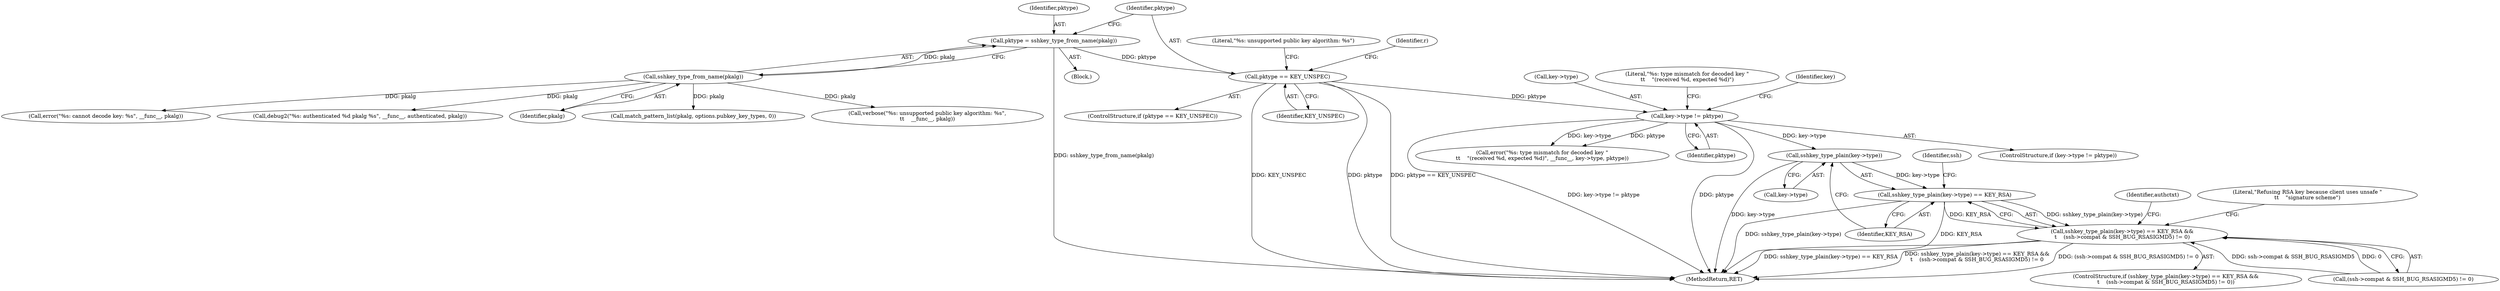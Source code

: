 digraph "0_src_779974d35b4859c07bc3cb8a12c74b43b0a7d1e0_1@pointer" {
"1000258" [label="(Call,sshkey_type_plain(key->type))"];
"1000241" [label="(Call,key->type != pktype)"];
"1000204" [label="(Call,pktype == KEY_UNSPEC)"];
"1000199" [label="(Call,pktype = sshkey_type_from_name(pkalg))"];
"1000201" [label="(Call,sshkey_type_from_name(pkalg))"];
"1000257" [label="(Call,sshkey_type_plain(key->type) == KEY_RSA)"];
"1000256" [label="(Call,sshkey_type_plain(key->type) == KEY_RSA &&\n\t    (ssh->compat & SSH_BUG_RSASIGMD5) != 0)"];
"1000266" [label="(Identifier,ssh)"];
"1000242" [label="(Call,key->type)"];
"1000276" [label="(Identifier,authctxt)"];
"1000256" [label="(Call,sshkey_type_plain(key->type) == KEY_RSA &&\n\t    (ssh->compat & SSH_BUG_RSASIGMD5) != 0)"];
"1000203" [label="(ControlStructure,if (pktype == KEY_UNSPEC))"];
"1000648" [label="(Call,debug2(\"%s: authenticated %d pkalg %s\", __func__, authenticated, pkalg))"];
"1000201" [label="(Call,sshkey_type_from_name(pkalg))"];
"1000669" [label="(MethodReturn,RET)"];
"1000262" [label="(Identifier,KEY_RSA)"];
"1000272" [label="(Literal,\"Refusing RSA key because client uses unsafe \"\n\t\t    \"signature scheme\")"];
"1000257" [label="(Call,sshkey_type_plain(key->type) == KEY_RSA)"];
"1000255" [label="(ControlStructure,if (sshkey_type_plain(key->type) == KEY_RSA &&\n\t    (ssh->compat & SSH_BUG_RSASIGMD5) != 0))"];
"1000247" [label="(Call,error(\"%s: type mismatch for decoded key \"\n\t\t    \"(received %d, expected %d)\", __func__, key->type, pktype))"];
"1000206" [label="(Identifier,KEY_UNSPEC)"];
"1000259" [label="(Call,key->type)"];
"1000240" [label="(ControlStructure,if (key->type != pktype))"];
"1000209" [label="(Literal,\"%s: unsupported public key algorithm: %s\")"];
"1000200" [label="(Identifier,pktype)"];
"1000202" [label="(Identifier,pkalg)"];
"1000258" [label="(Call,sshkey_type_plain(key->type))"];
"1000248" [label="(Literal,\"%s: type mismatch for decoded key \"\n\t\t    \"(received %d, expected %d)\")"];
"1000286" [label="(Call,match_pattern_list(pkalg, options.pubkey_key_types, 0))"];
"1000241" [label="(Call,key->type != pktype)"];
"1000205" [label="(Identifier,pktype)"];
"1000245" [label="(Identifier,pktype)"];
"1000107" [label="(Block,)"];
"1000260" [label="(Identifier,key)"];
"1000263" [label="(Call,(ssh->compat & SSH_BUG_RSASIGMD5) != 0)"];
"1000199" [label="(Call,pktype = sshkey_type_from_name(pkalg))"];
"1000208" [label="(Call,verbose(\"%s: unsupported public key algorithm: %s\",\n\t\t    __func__, pkalg))"];
"1000204" [label="(Call,pktype == KEY_UNSPEC)"];
"1000216" [label="(Identifier,r)"];
"1000235" [label="(Call,error(\"%s: cannot decode key: %s\", __func__, pkalg))"];
"1000258" -> "1000257"  [label="AST: "];
"1000258" -> "1000259"  [label="CFG: "];
"1000259" -> "1000258"  [label="AST: "];
"1000262" -> "1000258"  [label="CFG: "];
"1000258" -> "1000669"  [label="DDG: key->type"];
"1000258" -> "1000257"  [label="DDG: key->type"];
"1000241" -> "1000258"  [label="DDG: key->type"];
"1000241" -> "1000240"  [label="AST: "];
"1000241" -> "1000245"  [label="CFG: "];
"1000242" -> "1000241"  [label="AST: "];
"1000245" -> "1000241"  [label="AST: "];
"1000248" -> "1000241"  [label="CFG: "];
"1000260" -> "1000241"  [label="CFG: "];
"1000241" -> "1000669"  [label="DDG: pktype"];
"1000241" -> "1000669"  [label="DDG: key->type != pktype"];
"1000204" -> "1000241"  [label="DDG: pktype"];
"1000241" -> "1000247"  [label="DDG: key->type"];
"1000241" -> "1000247"  [label="DDG: pktype"];
"1000204" -> "1000203"  [label="AST: "];
"1000204" -> "1000206"  [label="CFG: "];
"1000205" -> "1000204"  [label="AST: "];
"1000206" -> "1000204"  [label="AST: "];
"1000209" -> "1000204"  [label="CFG: "];
"1000216" -> "1000204"  [label="CFG: "];
"1000204" -> "1000669"  [label="DDG: KEY_UNSPEC"];
"1000204" -> "1000669"  [label="DDG: pktype"];
"1000204" -> "1000669"  [label="DDG: pktype == KEY_UNSPEC"];
"1000199" -> "1000204"  [label="DDG: pktype"];
"1000199" -> "1000107"  [label="AST: "];
"1000199" -> "1000201"  [label="CFG: "];
"1000200" -> "1000199"  [label="AST: "];
"1000201" -> "1000199"  [label="AST: "];
"1000205" -> "1000199"  [label="CFG: "];
"1000199" -> "1000669"  [label="DDG: sshkey_type_from_name(pkalg)"];
"1000201" -> "1000199"  [label="DDG: pkalg"];
"1000201" -> "1000202"  [label="CFG: "];
"1000202" -> "1000201"  [label="AST: "];
"1000201" -> "1000208"  [label="DDG: pkalg"];
"1000201" -> "1000235"  [label="DDG: pkalg"];
"1000201" -> "1000286"  [label="DDG: pkalg"];
"1000201" -> "1000648"  [label="DDG: pkalg"];
"1000257" -> "1000256"  [label="AST: "];
"1000257" -> "1000262"  [label="CFG: "];
"1000262" -> "1000257"  [label="AST: "];
"1000266" -> "1000257"  [label="CFG: "];
"1000256" -> "1000257"  [label="CFG: "];
"1000257" -> "1000669"  [label="DDG: sshkey_type_plain(key->type)"];
"1000257" -> "1000669"  [label="DDG: KEY_RSA"];
"1000257" -> "1000256"  [label="DDG: sshkey_type_plain(key->type)"];
"1000257" -> "1000256"  [label="DDG: KEY_RSA"];
"1000256" -> "1000255"  [label="AST: "];
"1000256" -> "1000263"  [label="CFG: "];
"1000263" -> "1000256"  [label="AST: "];
"1000272" -> "1000256"  [label="CFG: "];
"1000276" -> "1000256"  [label="CFG: "];
"1000256" -> "1000669"  [label="DDG: (ssh->compat & SSH_BUG_RSASIGMD5) != 0"];
"1000256" -> "1000669"  [label="DDG: sshkey_type_plain(key->type) == KEY_RSA"];
"1000256" -> "1000669"  [label="DDG: sshkey_type_plain(key->type) == KEY_RSA &&\n\t    (ssh->compat & SSH_BUG_RSASIGMD5) != 0"];
"1000263" -> "1000256"  [label="DDG: ssh->compat & SSH_BUG_RSASIGMD5"];
"1000263" -> "1000256"  [label="DDG: 0"];
}
